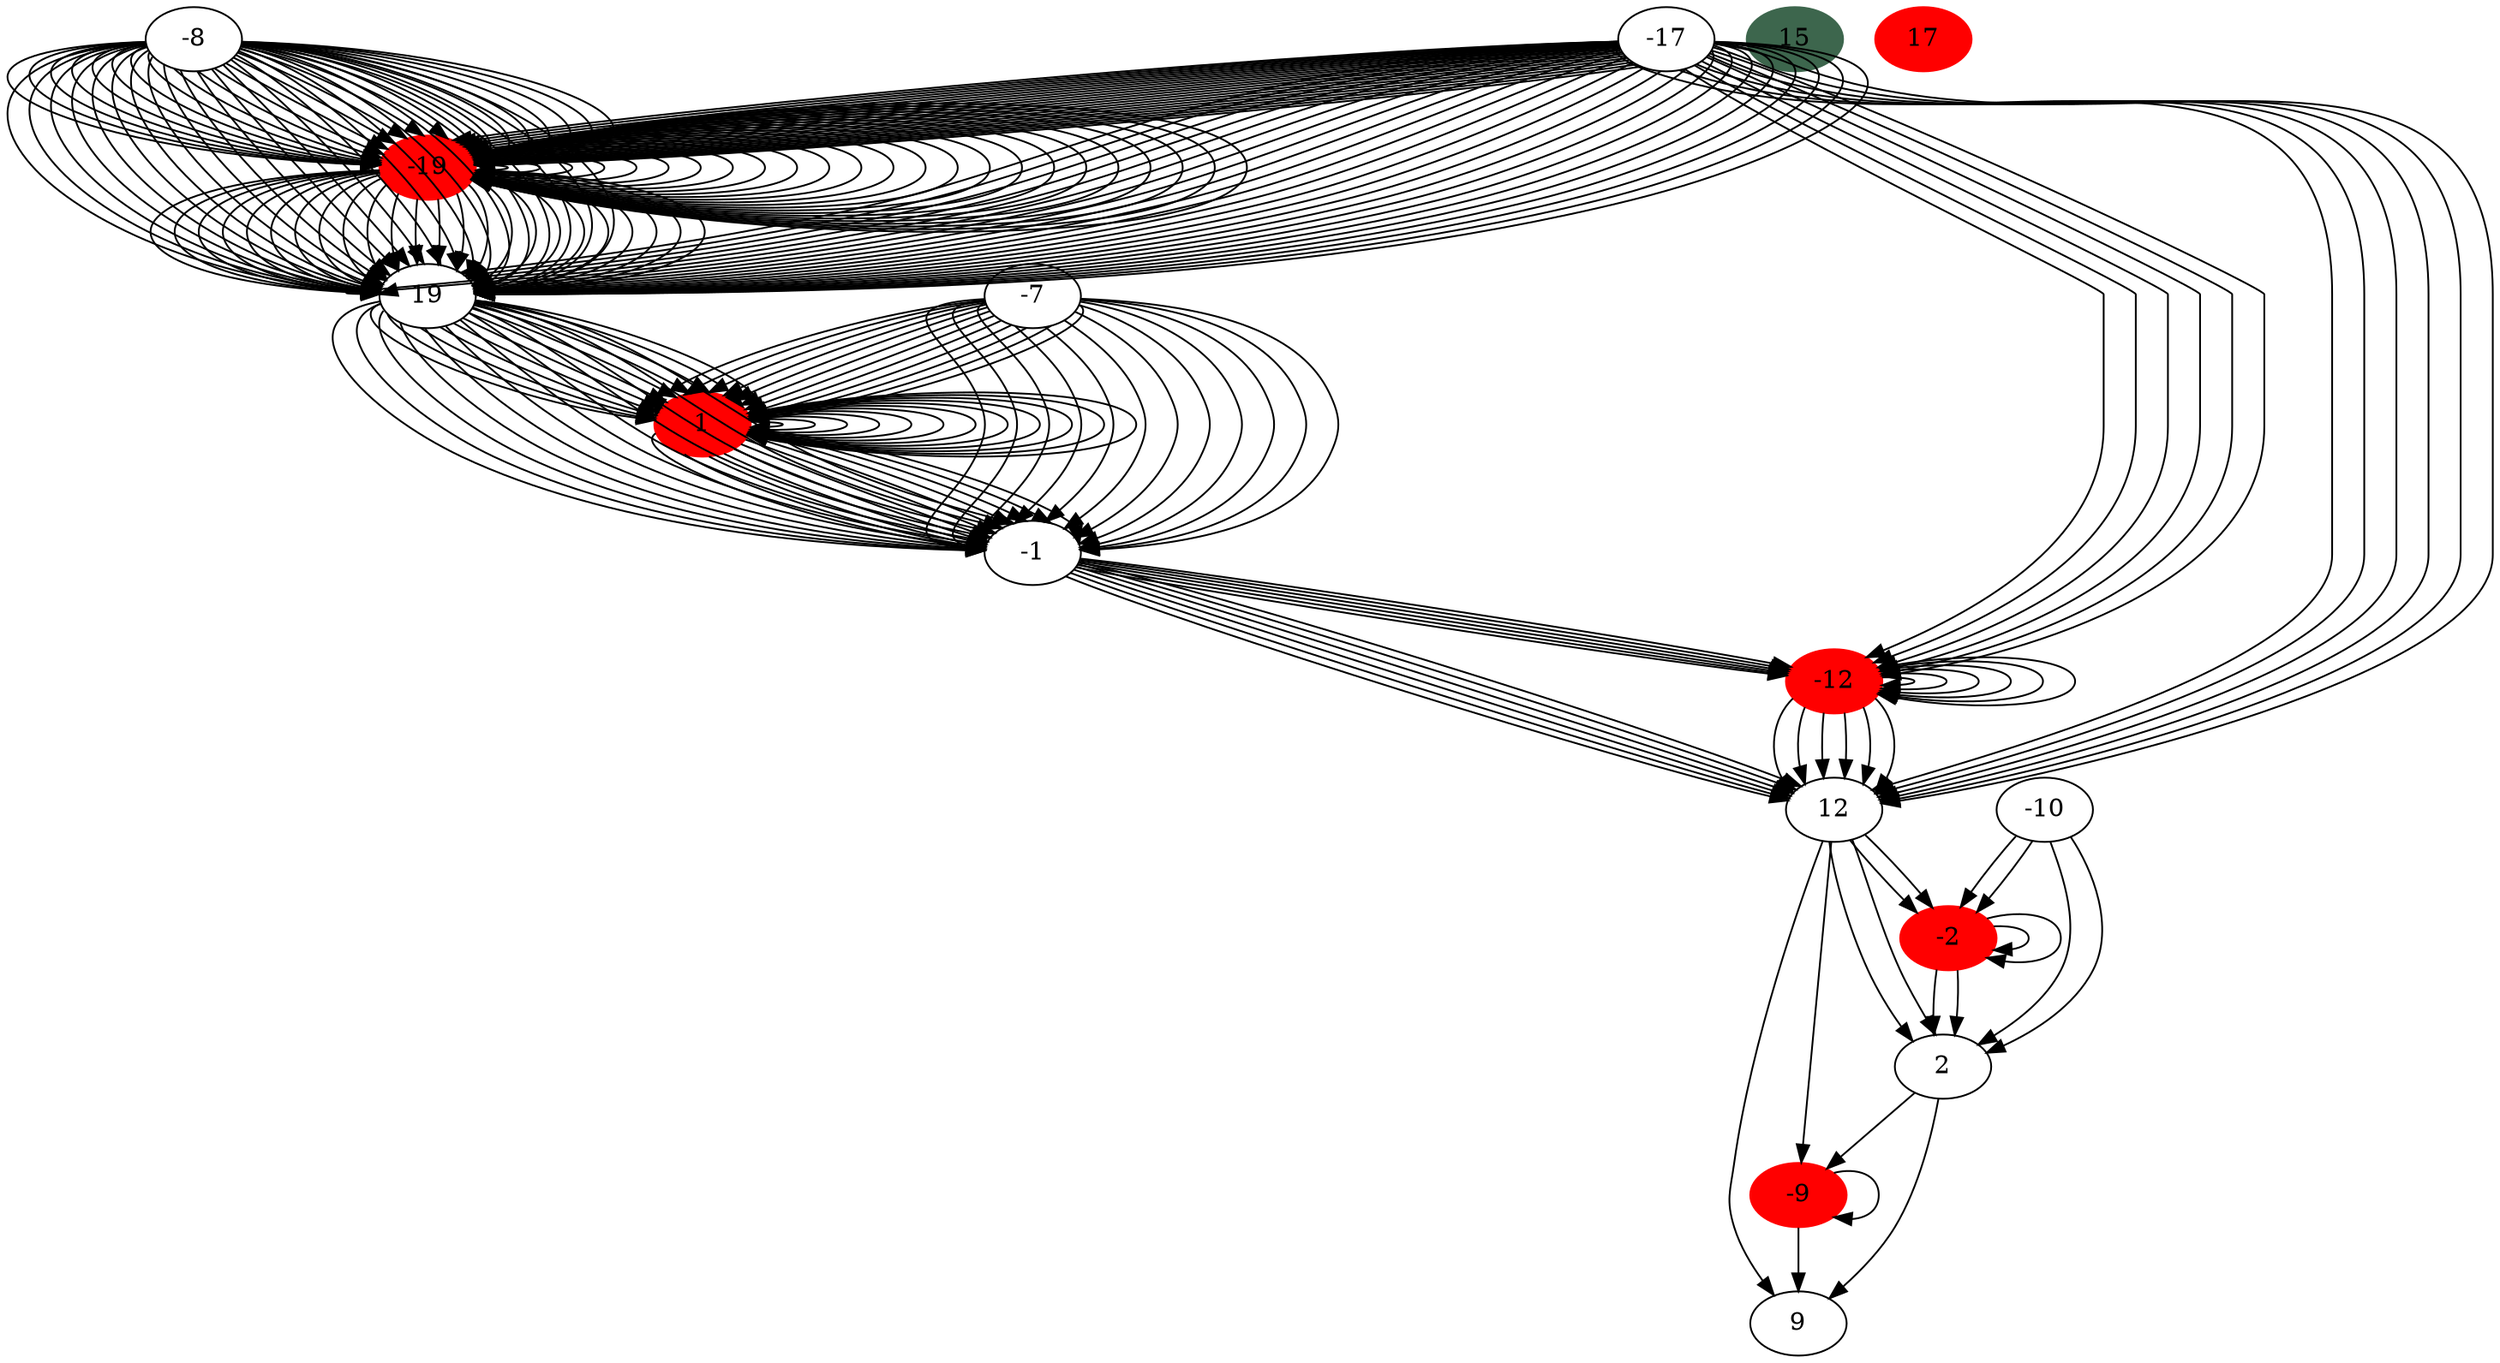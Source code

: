 digraph G {
size ="20, 20";
1[style=filled,color="1.600000 1.600000 1.600000"];
-2[style=filled,color="1.600000 1.600000 1.600000"];
-9[style=filled,color="1.600000 1.600000 1.600000"];
-12[style=filled,color="1.600000 1.600000 1.600000"];
15[style=filled,color="0.400000 0.400000 0.400000"];
17[style=filled,color="1.600000 1.600000 1.600000"];
-19[style=filled,color="1.600000 1.600000 1.600000"];
subgraph{
-17 -> -19
-19 -> 19
-17 -> 19
19 -> 1
-17 -> -19
-19 -> 19
-17 -> 19
19 -> -1
1 -> -1
-17 -> -19
-19 -> 19
-17 -> 19
19 -> 1
-17 -> -19
-19 -> 19
-17 -> 19
19 -> -1
1 -> -1
-17 -> -12
-1 -> -12
-17 -> 12
-12 -> 12
-1 -> 12
12 -> -2
-17 -> -19
-19 -> 19
-17 -> 19
19 -> 1
-17 -> -19
-19 -> 19
-17 -> 19
19 -> -1
1 -> -1
-17 -> -19
-19 -> 19
-17 -> 19
19 -> 1
-17 -> -19
-19 -> 19
-17 -> 19
19 -> -1
1 -> -1
-17 -> -12
-1 -> -12
-17 -> 12
-12 -> 12
-1 -> 12
12 -> 2
-2 -> 2
-17 -> -19
-19 -> 19
-17 -> 19
19 -> 1
-17 -> -19
-19 -> 19
-17 -> 19
19 -> -1
1 -> -1
-17 -> -19
-19 -> 19
-17 -> 19
19 -> 1
-17 -> -19
-19 -> 19
-17 -> 19
19 -> -1
1 -> -1
-17 -> -12
-1 -> -12
-17 -> 12
-12 -> 12
-1 -> 12
12 -> -2
-17 -> -19
-19 -> 19
-17 -> 19
19 -> 1
-17 -> -19
-19 -> 19
-17 -> 19
19 -> -1
1 -> -1
-17 -> -19
-19 -> 19
-17 -> 19
19 -> 1
-17 -> -19
-19 -> 19
-17 -> 19
19 -> -1
1 -> -1
-17 -> -12
-1 -> -12
-17 -> 12
-12 -> 12
-1 -> 12
12 -> 2
-2 -> 2
-17 -> -19
-19 -> 19
-17 -> 19
19 -> 1
-17 -> -19
-19 -> 19
-17 -> 19
19 -> -1
1 -> -1
-17 -> -19
-19 -> 19
-17 -> 19
19 -> 1
-17 -> -19
-19 -> 19
-17 -> 19
19 -> -1
1 -> -1
-17 -> -12
-1 -> -12
-17 -> 12
-12 -> 12
-1 -> 12
12 -> -9
2 -> -9
-17 -> -19
-19 -> 19
-17 -> 19
19 -> 1
-17 -> -19
-19 -> 19
-17 -> 19
19 -> -1
1 -> -1
-17 -> -19
-19 -> 19
-17 -> 19
19 -> 1
-17 -> -19
-19 -> 19
-17 -> 19
19 -> -1
1 -> -1
-17 -> -12
-1 -> -12
-17 -> 12
-12 -> 12
-1 -> 12
12 -> 9
-9 -> 9
2 -> 9
}
-19 -> -19
-8 -> -19
-8 -> 19
-7 -> 1
1 -> 1
-19 -> -19
-8 -> -19
-8 -> 19
-7 -> -1
-19 -> -19
-8 -> -19
-8 -> 19
-7 -> 1
1 -> 1
-19 -> -19
-8 -> -19
-8 -> 19
-7 -> -1
-12 -> -12
-10 -> -2
-2 -> -2
-19 -> -19
-8 -> -19
-8 -> 19
-7 -> 1
1 -> 1
-19 -> -19
-8 -> -19
-8 -> 19
-7 -> -1
-19 -> -19
-8 -> -19
-8 -> 19
-7 -> 1
1 -> 1
-19 -> -19
-8 -> -19
-8 -> 19
-7 -> -1
-12 -> -12
-10 -> 2
-19 -> -19
-8 -> -19
-8 -> 19
-7 -> 1
1 -> 1
-19 -> -19
-8 -> -19
-8 -> 19
-7 -> -1
-19 -> -19
-8 -> -19
-8 -> 19
-7 -> 1
1 -> 1
-19 -> -19
-8 -> -19
-8 -> 19
-7 -> -1
-12 -> -12
-10 -> -2
-2 -> -2
-19 -> -19
-8 -> -19
-8 -> 19
-7 -> 1
1 -> 1
-19 -> -19
-8 -> -19
-8 -> 19
-7 -> -1
-19 -> -19
-8 -> -19
-8 -> 19
-7 -> 1
1 -> 1
-19 -> -19
-8 -> -19
-8 -> 19
-7 -> -1
-12 -> -12
-10 -> 2
-19 -> -19
-8 -> -19
-8 -> 19
-7 -> 1
1 -> 1
-19 -> -19
-8 -> -19
-8 -> 19
-7 -> -1
-19 -> -19
-8 -> -19
-8 -> 19
-7 -> 1
1 -> 1
-19 -> -19
-8 -> -19
-8 -> 19
-7 -> -1
-12 -> -12
-9 -> -9
-19 -> -19
-8 -> -19
-8 -> 19
-7 -> 1
1 -> 1
-19 -> -19
-8 -> -19
-8 -> 19
-7 -> -1
-19 -> -19
-8 -> -19
-8 -> 19
-7 -> 1
1 -> 1
-19 -> -19
-8 -> -19
-8 -> 19
-7 -> -1
-12 -> -12
}